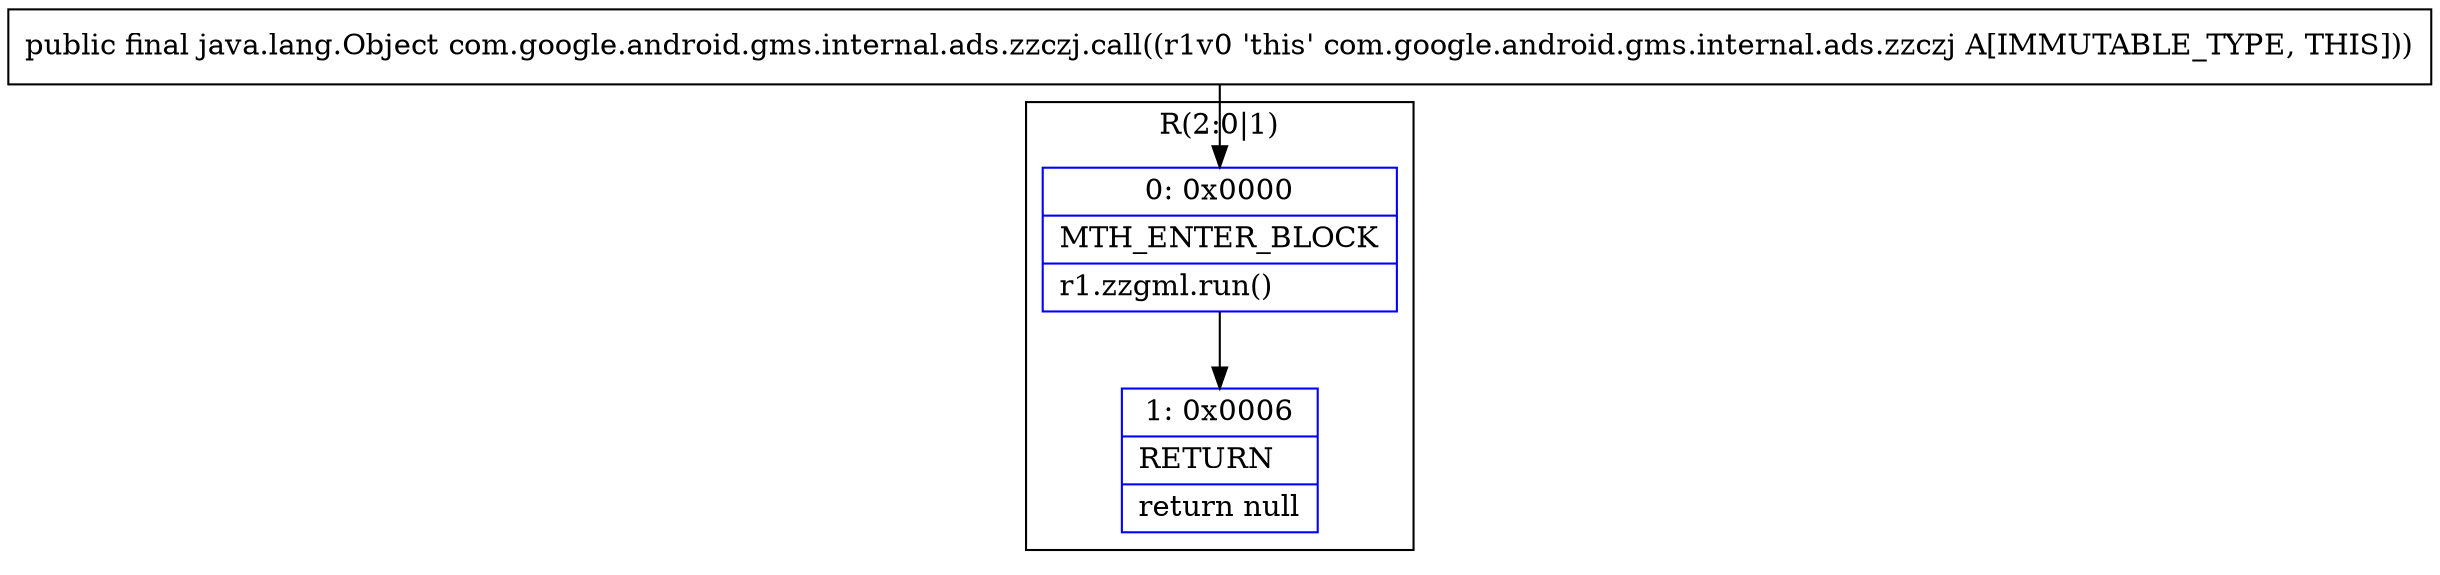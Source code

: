 digraph "CFG forcom.google.android.gms.internal.ads.zzczj.call()Ljava\/lang\/Object;" {
subgraph cluster_Region_1747028672 {
label = "R(2:0|1)";
node [shape=record,color=blue];
Node_0 [shape=record,label="{0\:\ 0x0000|MTH_ENTER_BLOCK\l|r1.zzgml.run()\l}"];
Node_1 [shape=record,label="{1\:\ 0x0006|RETURN\l|return null\l}"];
}
MethodNode[shape=record,label="{public final java.lang.Object com.google.android.gms.internal.ads.zzczj.call((r1v0 'this' com.google.android.gms.internal.ads.zzczj A[IMMUTABLE_TYPE, THIS])) }"];
MethodNode -> Node_0;
Node_0 -> Node_1;
}


